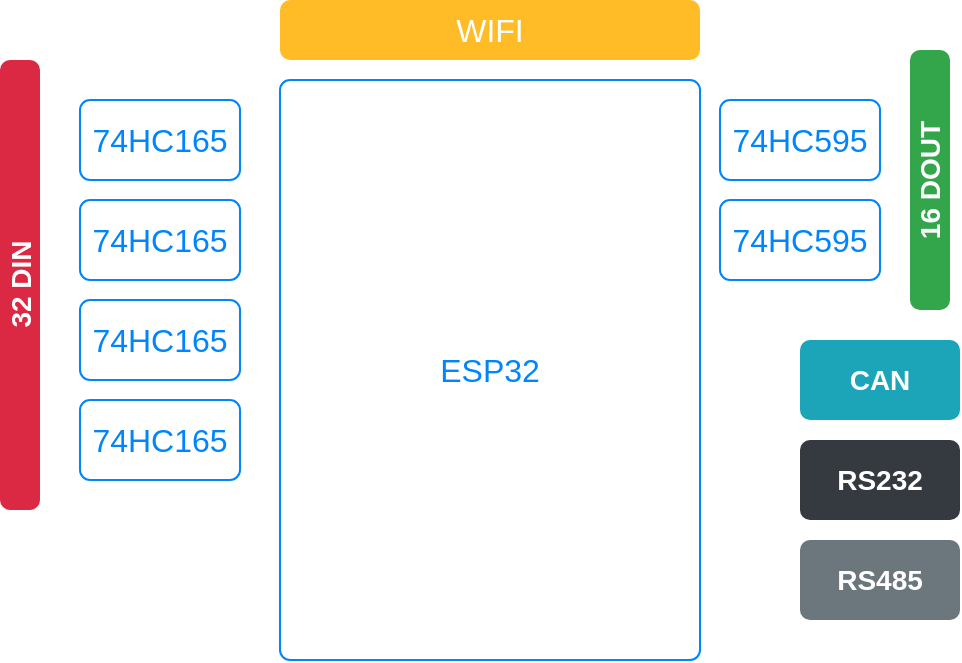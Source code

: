 <mxfile version="14.7.0" type="github">
  <diagram id="zTwXe0z-2RT6x28ldyTp" name="第 1 页">
    <mxGraphModel dx="2062" dy="1123" grid="1" gridSize="10" guides="1" tooltips="1" connect="1" arrows="1" fold="1" page="1" pageScale="1" pageWidth="827" pageHeight="1169" math="0" shadow="0">
      <root>
        <mxCell id="0" />
        <mxCell id="1" parent="0" />
        <mxCell id="LDFNmja7-gXouTACocFw-1" value="&lt;div&gt;ESP32&lt;/div&gt;" style="html=1;shadow=0;dashed=0;shape=mxgraph.bootstrap.rrect;rSize=5;strokeColor=#0085FC;strokeWidth=1;fillColor=none;fontColor=#0085FC;whiteSpace=wrap;align=center;verticalAlign=middle;spacingLeft=0;fontStyle=0;fontSize=16;spacing=5;" parent="1" vertex="1">
          <mxGeometry x="300" y="270" width="210" height="290" as="geometry" />
        </mxCell>
        <mxCell id="LDFNmja7-gXouTACocFw-2" value="74HC595" style="html=1;shadow=0;dashed=0;shape=mxgraph.bootstrap.rrect;rSize=5;strokeColor=#0085FC;strokeWidth=1;fillColor=none;fontColor=#0085FC;whiteSpace=wrap;align=center;verticalAlign=middle;spacingLeft=0;fontStyle=0;fontSize=16;spacing=5;" parent="1" vertex="1">
          <mxGeometry x="520" y="280" width="80" height="40" as="geometry" />
        </mxCell>
        <mxCell id="LDFNmja7-gXouTACocFw-3" value="74HC595" style="html=1;shadow=0;dashed=0;shape=mxgraph.bootstrap.rrect;rSize=5;strokeColor=#0085FC;strokeWidth=1;fillColor=none;fontColor=#0085FC;whiteSpace=wrap;align=center;verticalAlign=middle;spacingLeft=0;fontStyle=0;fontSize=16;spacing=5;" parent="1" vertex="1">
          <mxGeometry x="520" y="330" width="80" height="40" as="geometry" />
        </mxCell>
        <mxCell id="LDFNmja7-gXouTACocFw-4" value="74HC165" style="html=1;shadow=0;dashed=0;shape=mxgraph.bootstrap.rrect;rSize=5;strokeColor=#0085FC;strokeWidth=1;fillColor=none;fontColor=#0085FC;whiteSpace=wrap;align=center;verticalAlign=middle;spacingLeft=0;fontStyle=0;fontSize=16;spacing=5;" parent="1" vertex="1">
          <mxGeometry x="200" y="430" width="80" height="40" as="geometry" />
        </mxCell>
        <mxCell id="SOoWNu62TUx87HnHLUq8-1" value="74HC165" style="html=1;shadow=0;dashed=0;shape=mxgraph.bootstrap.rrect;rSize=5;strokeColor=#0085FC;strokeWidth=1;fillColor=none;fontColor=#0085FC;whiteSpace=wrap;align=center;verticalAlign=middle;spacingLeft=0;fontStyle=0;fontSize=16;spacing=5;" vertex="1" parent="1">
          <mxGeometry x="200" y="380" width="80" height="40" as="geometry" />
        </mxCell>
        <mxCell id="SOoWNu62TUx87HnHLUq8-2" value="74HC165" style="html=1;shadow=0;dashed=0;shape=mxgraph.bootstrap.rrect;rSize=5;strokeColor=#0085FC;strokeWidth=1;fillColor=none;fontColor=#0085FC;whiteSpace=wrap;align=center;verticalAlign=middle;spacingLeft=0;fontStyle=0;fontSize=16;spacing=5;" vertex="1" parent="1">
          <mxGeometry x="200" y="280" width="80" height="40" as="geometry" />
        </mxCell>
        <mxCell id="SOoWNu62TUx87HnHLUq8-3" value="74HC165" style="html=1;shadow=0;dashed=0;shape=mxgraph.bootstrap.rrect;rSize=5;strokeColor=#0085FC;strokeWidth=1;fillColor=none;fontColor=#0085FC;whiteSpace=wrap;align=center;verticalAlign=middle;spacingLeft=0;fontStyle=0;fontSize=16;spacing=5;" vertex="1" parent="1">
          <mxGeometry x="200" y="330" width="80" height="40" as="geometry" />
        </mxCell>
        <mxCell id="SOoWNu62TUx87HnHLUq8-6" value="&lt;div&gt;16 DOUT&lt;/div&gt;" style="html=1;shadow=0;dashed=0;shape=mxgraph.bootstrap.rrect;rSize=5;strokeColor=none;strokeWidth=1;fillColor=#33A64C;fontColor=#FFFFFF;whiteSpace=wrap;align=center;verticalAlign=middle;spacingLeft=0;fontStyle=1;fontSize=14;spacing=5;rotation=-90;" vertex="1" parent="1">
          <mxGeometry x="560" y="310" width="130" height="20" as="geometry" />
        </mxCell>
        <mxCell id="SOoWNu62TUx87HnHLUq8-7" value="&lt;div style=&quot;font-size: 14px;&quot;&gt;CAN&lt;/div&gt;" style="html=1;shadow=0;dashed=0;shape=mxgraph.bootstrap.rrect;rSize=5;strokeColor=none;strokeWidth=1;fillColor=#1CA5B8;fontColor=#FFFFFF;whiteSpace=wrap;align=center;verticalAlign=middle;spacingLeft=0;fontStyle=1;fontSize=14;spacing=5;" vertex="1" parent="1">
          <mxGeometry x="560" y="400" width="80" height="40" as="geometry" />
        </mxCell>
        <mxCell id="SOoWNu62TUx87HnHLUq8-8" value="&lt;div&gt;RS232&lt;/div&gt;" style="html=1;shadow=0;dashed=0;shape=mxgraph.bootstrap.rrect;rSize=5;strokeColor=none;strokeWidth=1;fillColor=#343A40;fontColor=#FFFFFF;whiteSpace=wrap;align=center;verticalAlign=middle;spacingLeft=0;fontStyle=1;fontSize=14;spacing=2;" vertex="1" parent="1">
          <mxGeometry x="560" y="450" width="80" height="40" as="geometry" />
        </mxCell>
        <mxCell id="SOoWNu62TUx87HnHLUq8-9" value="RS485" style="html=1;shadow=0;dashed=0;shape=mxgraph.bootstrap.rrect;rSize=5;strokeColor=none;strokeWidth=1;fillColor=#6C767D;fontColor=#FFFFFF;whiteSpace=wrap;align=center;verticalAlign=middle;spacingLeft=0;fontStyle=1;fontSize=14;" vertex="1" parent="1">
          <mxGeometry x="560" y="500" width="80" height="40" as="geometry" />
        </mxCell>
        <mxCell id="SOoWNu62TUx87HnHLUq8-11" value="WIFI" style="html=1;shadow=0;dashed=0;shape=mxgraph.bootstrap.rrect;rSize=5;strokeColor=none;strokeWidth=1;fillColor=#FFBC26;fontColor=#FFFFFF;whiteSpace=wrap;align=center;verticalAlign=middle;spacingLeft=0;fontStyle=0;fontSize=16;spacing=5;" vertex="1" parent="1">
          <mxGeometry x="300" y="230" width="210" height="30" as="geometry" />
        </mxCell>
        <mxCell id="SOoWNu62TUx87HnHLUq8-12" value="&lt;div&gt;32 DIN&lt;/div&gt;" style="html=1;shadow=0;dashed=0;shape=mxgraph.bootstrap.rrect;rSize=5;strokeColor=none;strokeWidth=1;fillColor=#DB2843;fontColor=#FFFFFF;whiteSpace=wrap;align=center;verticalAlign=middle;spacingLeft=0;fontStyle=1;fontSize=14;spacing=5;rotation=-90;" vertex="1" parent="1">
          <mxGeometry x="57.5" y="362.5" width="225" height="20" as="geometry" />
        </mxCell>
      </root>
    </mxGraphModel>
  </diagram>
</mxfile>
